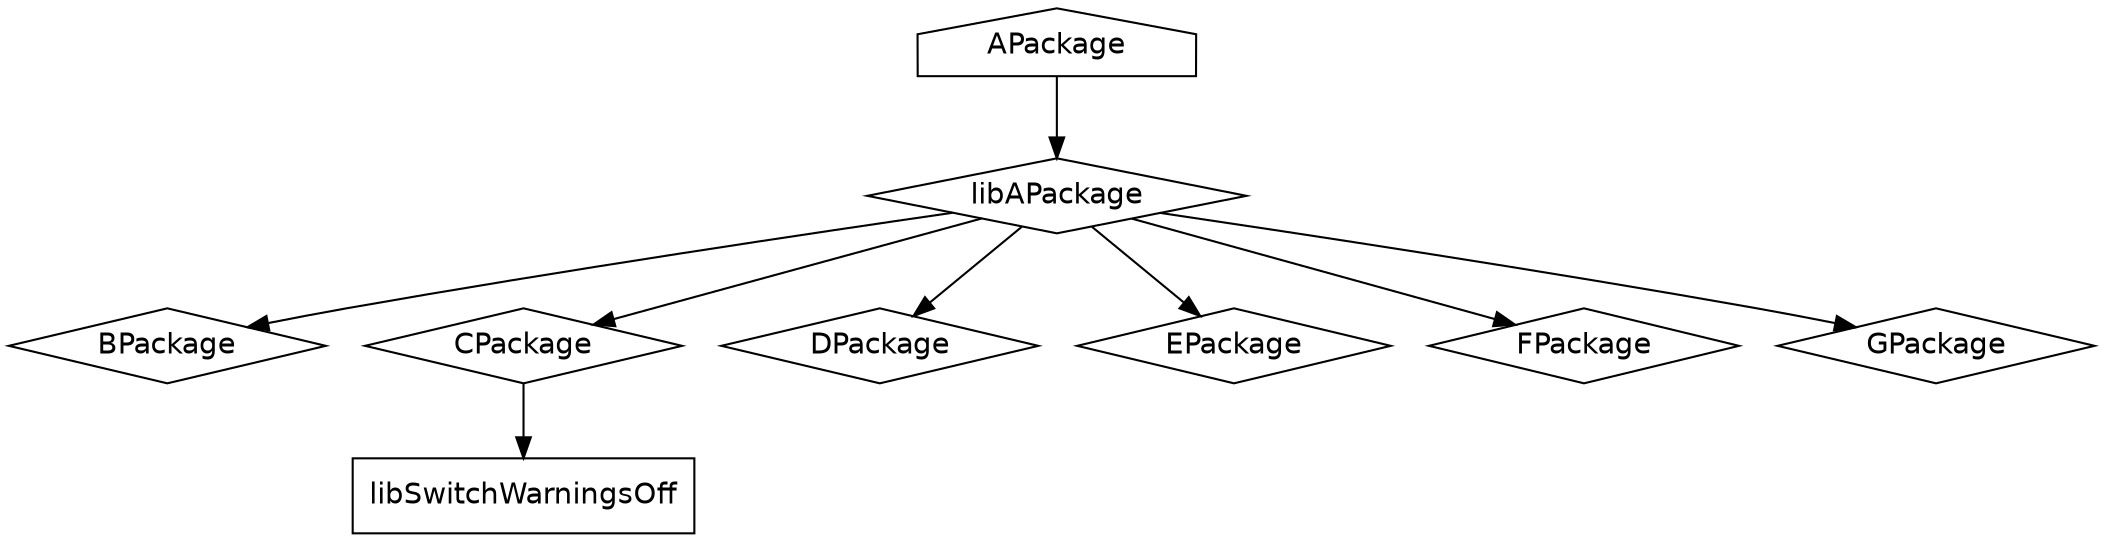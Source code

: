 digraph CPFTargetDependencyGraph {
	node [fontname=helvetica,
		fontsize=14
	];
	node134	 [label=APackage,
		shape=house];
	node135	 [label=libAPackage,
		shape=diamond];
	node134 -> node135;
	node56	 [label=BPackage,
		shape=diamond];
	node99	 [label=CPackage,
		shape=diamond];
	node16	 [label=libSwitchWarningsOff,
		shape=box];
	node99 -> node16;
	node115	 [label=DPackage,
		shape=diamond];
	node124	 [label=EPackage,
		shape=diamond];
	node67	 [label=FPackage,
		shape=diamond];
	node82	 [label=GPackage,
		shape=diamond];
	node135 -> node56;
	node135 -> node99;
	node135 -> node115;
	node135 -> node124;
	node135 -> node67;
	node135 -> node82;
}
